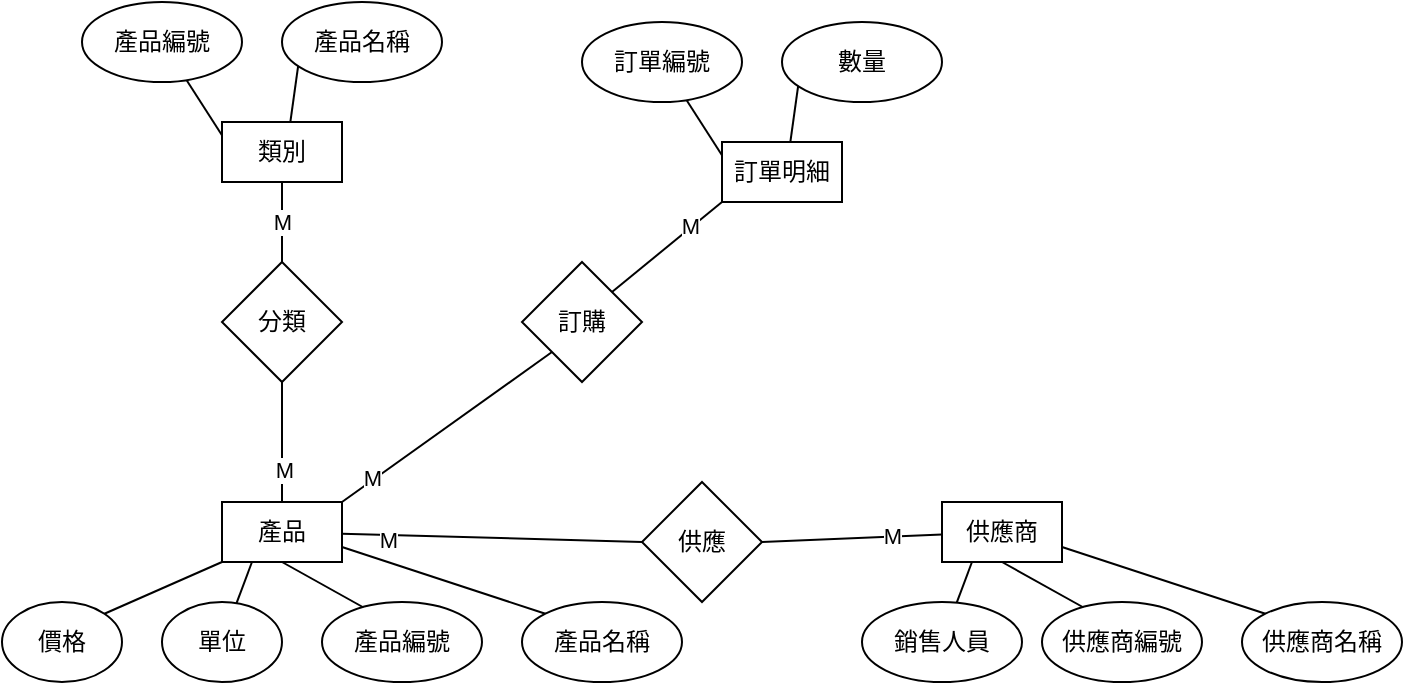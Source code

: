 <mxfile version="20.5.3" type="device"><diagram id="nTDjx4exMYbmlma6Z63d" name="第1頁"><mxGraphModel dx="1422" dy="762" grid="1" gridSize="10" guides="1" tooltips="1" connect="1" arrows="1" fold="1" page="1" pageScale="1" pageWidth="827" pageHeight="1169" math="0" shadow="0"><root><mxCell id="0"/><mxCell id="1" parent="0"/><mxCell id="1p-5WH5TDbGb9JSyJ4pB-27" style="edgeStyle=none;rounded=0;orthogonalLoop=1;jettySize=auto;html=1;exitX=0;exitY=1;exitDx=0;exitDy=0;entryX=1;entryY=0;entryDx=0;entryDy=0;endArrow=none;endFill=0;" edge="1" parent="1" source="1p-5WH5TDbGb9JSyJ4pB-1" target="1p-5WH5TDbGb9JSyJ4pB-2"><mxGeometry relative="1" as="geometry"/></mxCell><mxCell id="1p-5WH5TDbGb9JSyJ4pB-28" style="edgeStyle=none;rounded=0;orthogonalLoop=1;jettySize=auto;html=1;exitX=0.25;exitY=1;exitDx=0;exitDy=0;endArrow=none;endFill=0;" edge="1" parent="1" source="1p-5WH5TDbGb9JSyJ4pB-1" target="1p-5WH5TDbGb9JSyJ4pB-6"><mxGeometry relative="1" as="geometry"/></mxCell><mxCell id="1p-5WH5TDbGb9JSyJ4pB-29" style="edgeStyle=none;rounded=0;orthogonalLoop=1;jettySize=auto;html=1;exitX=0.5;exitY=1;exitDx=0;exitDy=0;entryX=0.288;entryY=0.1;entryDx=0;entryDy=0;entryPerimeter=0;endArrow=none;endFill=0;" edge="1" parent="1" source="1p-5WH5TDbGb9JSyJ4pB-1" target="1p-5WH5TDbGb9JSyJ4pB-4"><mxGeometry relative="1" as="geometry"/></mxCell><mxCell id="1p-5WH5TDbGb9JSyJ4pB-30" style="edgeStyle=none;rounded=0;orthogonalLoop=1;jettySize=auto;html=1;exitX=1;exitY=0.75;exitDx=0;exitDy=0;entryX=0;entryY=0;entryDx=0;entryDy=0;endArrow=none;endFill=0;" edge="1" parent="1" source="1p-5WH5TDbGb9JSyJ4pB-1" target="1p-5WH5TDbGb9JSyJ4pB-3"><mxGeometry relative="1" as="geometry"/></mxCell><mxCell id="1p-5WH5TDbGb9JSyJ4pB-1" value="產品" style="rounded=0;whiteSpace=wrap;html=1;" vertex="1" parent="1"><mxGeometry x="220" y="260" width="60" height="30" as="geometry"/></mxCell><mxCell id="1p-5WH5TDbGb9JSyJ4pB-2" value="價格" style="ellipse;whiteSpace=wrap;html=1;" vertex="1" parent="1"><mxGeometry x="110" y="310" width="60" height="40" as="geometry"/></mxCell><mxCell id="1p-5WH5TDbGb9JSyJ4pB-3" value="產品名稱" style="ellipse;whiteSpace=wrap;html=1;" vertex="1" parent="1"><mxGeometry x="370" y="310" width="80" height="40" as="geometry"/></mxCell><mxCell id="1p-5WH5TDbGb9JSyJ4pB-4" value="產品編號" style="ellipse;whiteSpace=wrap;html=1;" vertex="1" parent="1"><mxGeometry x="270" y="310" width="80" height="40" as="geometry"/></mxCell><mxCell id="1p-5WH5TDbGb9JSyJ4pB-6" value="單位" style="ellipse;whiteSpace=wrap;html=1;" vertex="1" parent="1"><mxGeometry x="190" y="310" width="60" height="40" as="geometry"/></mxCell><mxCell id="1p-5WH5TDbGb9JSyJ4pB-21" style="edgeStyle=none;rounded=0;orthogonalLoop=1;jettySize=auto;html=1;exitX=0.25;exitY=1;exitDx=0;exitDy=0;endArrow=none;endFill=0;" edge="1" parent="1" source="1p-5WH5TDbGb9JSyJ4pB-16" target="1p-5WH5TDbGb9JSyJ4pB-20"><mxGeometry relative="1" as="geometry"/></mxCell><mxCell id="1p-5WH5TDbGb9JSyJ4pB-22" style="edgeStyle=none;rounded=0;orthogonalLoop=1;jettySize=auto;html=1;exitX=0.5;exitY=1;exitDx=0;exitDy=0;entryX=0;entryY=0;entryDx=0;entryDy=0;endArrow=none;endFill=0;" edge="1" parent="1" source="1p-5WH5TDbGb9JSyJ4pB-16" target="1p-5WH5TDbGb9JSyJ4pB-19"><mxGeometry relative="1" as="geometry"/></mxCell><mxCell id="1p-5WH5TDbGb9JSyJ4pB-16" value="類別" style="rounded=0;whiteSpace=wrap;html=1;" vertex="1" parent="1"><mxGeometry x="220" y="70" width="60" height="30" as="geometry"/></mxCell><mxCell id="1p-5WH5TDbGb9JSyJ4pB-19" value="產品名稱" style="ellipse;whiteSpace=wrap;html=1;" vertex="1" parent="1"><mxGeometry x="250" y="10" width="80" height="40" as="geometry"/></mxCell><mxCell id="1p-5WH5TDbGb9JSyJ4pB-20" value="產品編號" style="ellipse;whiteSpace=wrap;html=1;" vertex="1" parent="1"><mxGeometry x="150" y="10" width="80" height="40" as="geometry"/></mxCell><mxCell id="1p-5WH5TDbGb9JSyJ4pB-25" value="M" style="edgeStyle=none;rounded=0;orthogonalLoop=1;jettySize=auto;html=1;exitX=0.5;exitY=0;exitDx=0;exitDy=0;entryX=0.5;entryY=1;entryDx=0;entryDy=0;endArrow=none;endFill=0;" edge="1" parent="1" source="1p-5WH5TDbGb9JSyJ4pB-24" target="1p-5WH5TDbGb9JSyJ4pB-16"><mxGeometry relative="1" as="geometry"/></mxCell><mxCell id="1p-5WH5TDbGb9JSyJ4pB-26" style="edgeStyle=none;rounded=0;orthogonalLoop=1;jettySize=auto;html=1;exitX=0.5;exitY=1;exitDx=0;exitDy=0;entryX=0.5;entryY=0;entryDx=0;entryDy=0;endArrow=none;endFill=0;" edge="1" parent="1" source="1p-5WH5TDbGb9JSyJ4pB-24" target="1p-5WH5TDbGb9JSyJ4pB-1"><mxGeometry relative="1" as="geometry"/></mxCell><mxCell id="1p-5WH5TDbGb9JSyJ4pB-54" value="M" style="edgeLabel;html=1;align=center;verticalAlign=middle;resizable=0;points=[];" vertex="1" connectable="0" parent="1p-5WH5TDbGb9JSyJ4pB-26"><mxGeometry x="0.467" y="1" relative="1" as="geometry"><mxPoint as="offset"/></mxGeometry></mxCell><mxCell id="1p-5WH5TDbGb9JSyJ4pB-24" value="分類" style="rhombus;whiteSpace=wrap;html=1;" vertex="1" parent="1"><mxGeometry x="220" y="140" width="60" height="60" as="geometry"/></mxCell><mxCell id="1p-5WH5TDbGb9JSyJ4pB-32" style="edgeStyle=none;rounded=0;orthogonalLoop=1;jettySize=auto;html=1;exitX=0.25;exitY=1;exitDx=0;exitDy=0;endArrow=none;endFill=0;" edge="1" parent="1" source="1p-5WH5TDbGb9JSyJ4pB-35" target="1p-5WH5TDbGb9JSyJ4pB-39"><mxGeometry relative="1" as="geometry"/></mxCell><mxCell id="1p-5WH5TDbGb9JSyJ4pB-33" style="edgeStyle=none;rounded=0;orthogonalLoop=1;jettySize=auto;html=1;exitX=0.5;exitY=1;exitDx=0;exitDy=0;entryX=0.288;entryY=0.1;entryDx=0;entryDy=0;entryPerimeter=0;endArrow=none;endFill=0;" edge="1" parent="1" source="1p-5WH5TDbGb9JSyJ4pB-35" target="1p-5WH5TDbGb9JSyJ4pB-38"><mxGeometry relative="1" as="geometry"/></mxCell><mxCell id="1p-5WH5TDbGb9JSyJ4pB-34" style="edgeStyle=none;rounded=0;orthogonalLoop=1;jettySize=auto;html=1;exitX=1;exitY=0.75;exitDx=0;exitDy=0;entryX=0;entryY=0;entryDx=0;entryDy=0;endArrow=none;endFill=0;" edge="1" parent="1" source="1p-5WH5TDbGb9JSyJ4pB-35" target="1p-5WH5TDbGb9JSyJ4pB-37"><mxGeometry relative="1" as="geometry"/></mxCell><mxCell id="1p-5WH5TDbGb9JSyJ4pB-35" value="供應商" style="rounded=0;whiteSpace=wrap;html=1;" vertex="1" parent="1"><mxGeometry x="580" y="260" width="60" height="30" as="geometry"/></mxCell><mxCell id="1p-5WH5TDbGb9JSyJ4pB-37" value="供應商名稱" style="ellipse;whiteSpace=wrap;html=1;" vertex="1" parent="1"><mxGeometry x="730" y="310" width="80" height="40" as="geometry"/></mxCell><mxCell id="1p-5WH5TDbGb9JSyJ4pB-38" value="供應商編號" style="ellipse;whiteSpace=wrap;html=1;" vertex="1" parent="1"><mxGeometry x="630" y="310" width="80" height="40" as="geometry"/></mxCell><mxCell id="1p-5WH5TDbGb9JSyJ4pB-39" value="銷售人員" style="ellipse;whiteSpace=wrap;html=1;" vertex="1" parent="1"><mxGeometry x="540" y="310" width="80" height="40" as="geometry"/></mxCell><mxCell id="1p-5WH5TDbGb9JSyJ4pB-41" style="edgeStyle=none;rounded=0;orthogonalLoop=1;jettySize=auto;html=1;exitX=0;exitY=0.5;exitDx=0;exitDy=0;endArrow=none;endFill=0;" edge="1" parent="1" source="1p-5WH5TDbGb9JSyJ4pB-40" target="1p-5WH5TDbGb9JSyJ4pB-1"><mxGeometry relative="1" as="geometry"/></mxCell><mxCell id="1p-5WH5TDbGb9JSyJ4pB-55" value="M" style="edgeLabel;html=1;align=center;verticalAlign=middle;resizable=0;points=[];" vertex="1" connectable="0" parent="1p-5WH5TDbGb9JSyJ4pB-41"><mxGeometry x="0.693" y="2" relative="1" as="geometry"><mxPoint as="offset"/></mxGeometry></mxCell><mxCell id="1p-5WH5TDbGb9JSyJ4pB-42" style="edgeStyle=none;rounded=0;orthogonalLoop=1;jettySize=auto;html=1;exitX=1;exitY=0.5;exitDx=0;exitDy=0;endArrow=none;endFill=0;" edge="1" parent="1" source="1p-5WH5TDbGb9JSyJ4pB-40" target="1p-5WH5TDbGb9JSyJ4pB-35"><mxGeometry relative="1" as="geometry"/></mxCell><mxCell id="1p-5WH5TDbGb9JSyJ4pB-56" value="M" style="edgeLabel;html=1;align=center;verticalAlign=middle;resizable=0;points=[];" vertex="1" connectable="0" parent="1p-5WH5TDbGb9JSyJ4pB-42"><mxGeometry x="0.446" y="1" relative="1" as="geometry"><mxPoint as="offset"/></mxGeometry></mxCell><mxCell id="1p-5WH5TDbGb9JSyJ4pB-40" value="供應" style="rhombus;whiteSpace=wrap;html=1;" vertex="1" parent="1"><mxGeometry x="430" y="250" width="60" height="60" as="geometry"/></mxCell><mxCell id="1p-5WH5TDbGb9JSyJ4pB-50" style="edgeStyle=none;rounded=0;orthogonalLoop=1;jettySize=auto;html=1;exitX=0;exitY=1;exitDx=0;exitDy=0;entryX=1;entryY=0;entryDx=0;entryDy=0;endArrow=none;endFill=0;" edge="1" parent="1" source="1p-5WH5TDbGb9JSyJ4pB-44" target="1p-5WH5TDbGb9JSyJ4pB-1"><mxGeometry relative="1" as="geometry"/></mxCell><mxCell id="1p-5WH5TDbGb9JSyJ4pB-53" value="M" style="edgeLabel;html=1;align=center;verticalAlign=middle;resizable=0;points=[];" vertex="1" connectable="0" parent="1p-5WH5TDbGb9JSyJ4pB-50"><mxGeometry x="0.703" y="-1" relative="1" as="geometry"><mxPoint as="offset"/></mxGeometry></mxCell><mxCell id="1p-5WH5TDbGb9JSyJ4pB-51" style="edgeStyle=none;rounded=0;orthogonalLoop=1;jettySize=auto;html=1;exitX=1;exitY=0;exitDx=0;exitDy=0;entryX=0;entryY=1;entryDx=0;entryDy=0;endArrow=none;endFill=0;" edge="1" parent="1" source="1p-5WH5TDbGb9JSyJ4pB-44" target="1p-5WH5TDbGb9JSyJ4pB-47"><mxGeometry relative="1" as="geometry"/></mxCell><mxCell id="1p-5WH5TDbGb9JSyJ4pB-52" value="M" style="edgeLabel;html=1;align=center;verticalAlign=middle;resizable=0;points=[];" vertex="1" connectable="0" parent="1p-5WH5TDbGb9JSyJ4pB-51"><mxGeometry x="0.438" y="1" relative="1" as="geometry"><mxPoint as="offset"/></mxGeometry></mxCell><mxCell id="1p-5WH5TDbGb9JSyJ4pB-44" value="訂購" style="rhombus;whiteSpace=wrap;html=1;" vertex="1" parent="1"><mxGeometry x="370" y="140" width="60" height="60" as="geometry"/></mxCell><mxCell id="1p-5WH5TDbGb9JSyJ4pB-45" style="edgeStyle=none;rounded=0;orthogonalLoop=1;jettySize=auto;html=1;exitX=0.25;exitY=1;exitDx=0;exitDy=0;endArrow=none;endFill=0;" edge="1" parent="1" source="1p-5WH5TDbGb9JSyJ4pB-47" target="1p-5WH5TDbGb9JSyJ4pB-49"><mxGeometry relative="1" as="geometry"/></mxCell><mxCell id="1p-5WH5TDbGb9JSyJ4pB-46" style="edgeStyle=none;rounded=0;orthogonalLoop=1;jettySize=auto;html=1;exitX=0.5;exitY=1;exitDx=0;exitDy=0;entryX=0;entryY=0;entryDx=0;entryDy=0;endArrow=none;endFill=0;" edge="1" parent="1" source="1p-5WH5TDbGb9JSyJ4pB-47" target="1p-5WH5TDbGb9JSyJ4pB-48"><mxGeometry relative="1" as="geometry"/></mxCell><mxCell id="1p-5WH5TDbGb9JSyJ4pB-47" value="訂單明細" style="rounded=0;whiteSpace=wrap;html=1;" vertex="1" parent="1"><mxGeometry x="470" y="80" width="60" height="30" as="geometry"/></mxCell><mxCell id="1p-5WH5TDbGb9JSyJ4pB-48" value="數量" style="ellipse;whiteSpace=wrap;html=1;" vertex="1" parent="1"><mxGeometry x="500" y="20" width="80" height="40" as="geometry"/></mxCell><mxCell id="1p-5WH5TDbGb9JSyJ4pB-49" value="訂單編號" style="ellipse;whiteSpace=wrap;html=1;" vertex="1" parent="1"><mxGeometry x="400" y="20" width="80" height="40" as="geometry"/></mxCell></root></mxGraphModel></diagram></mxfile>